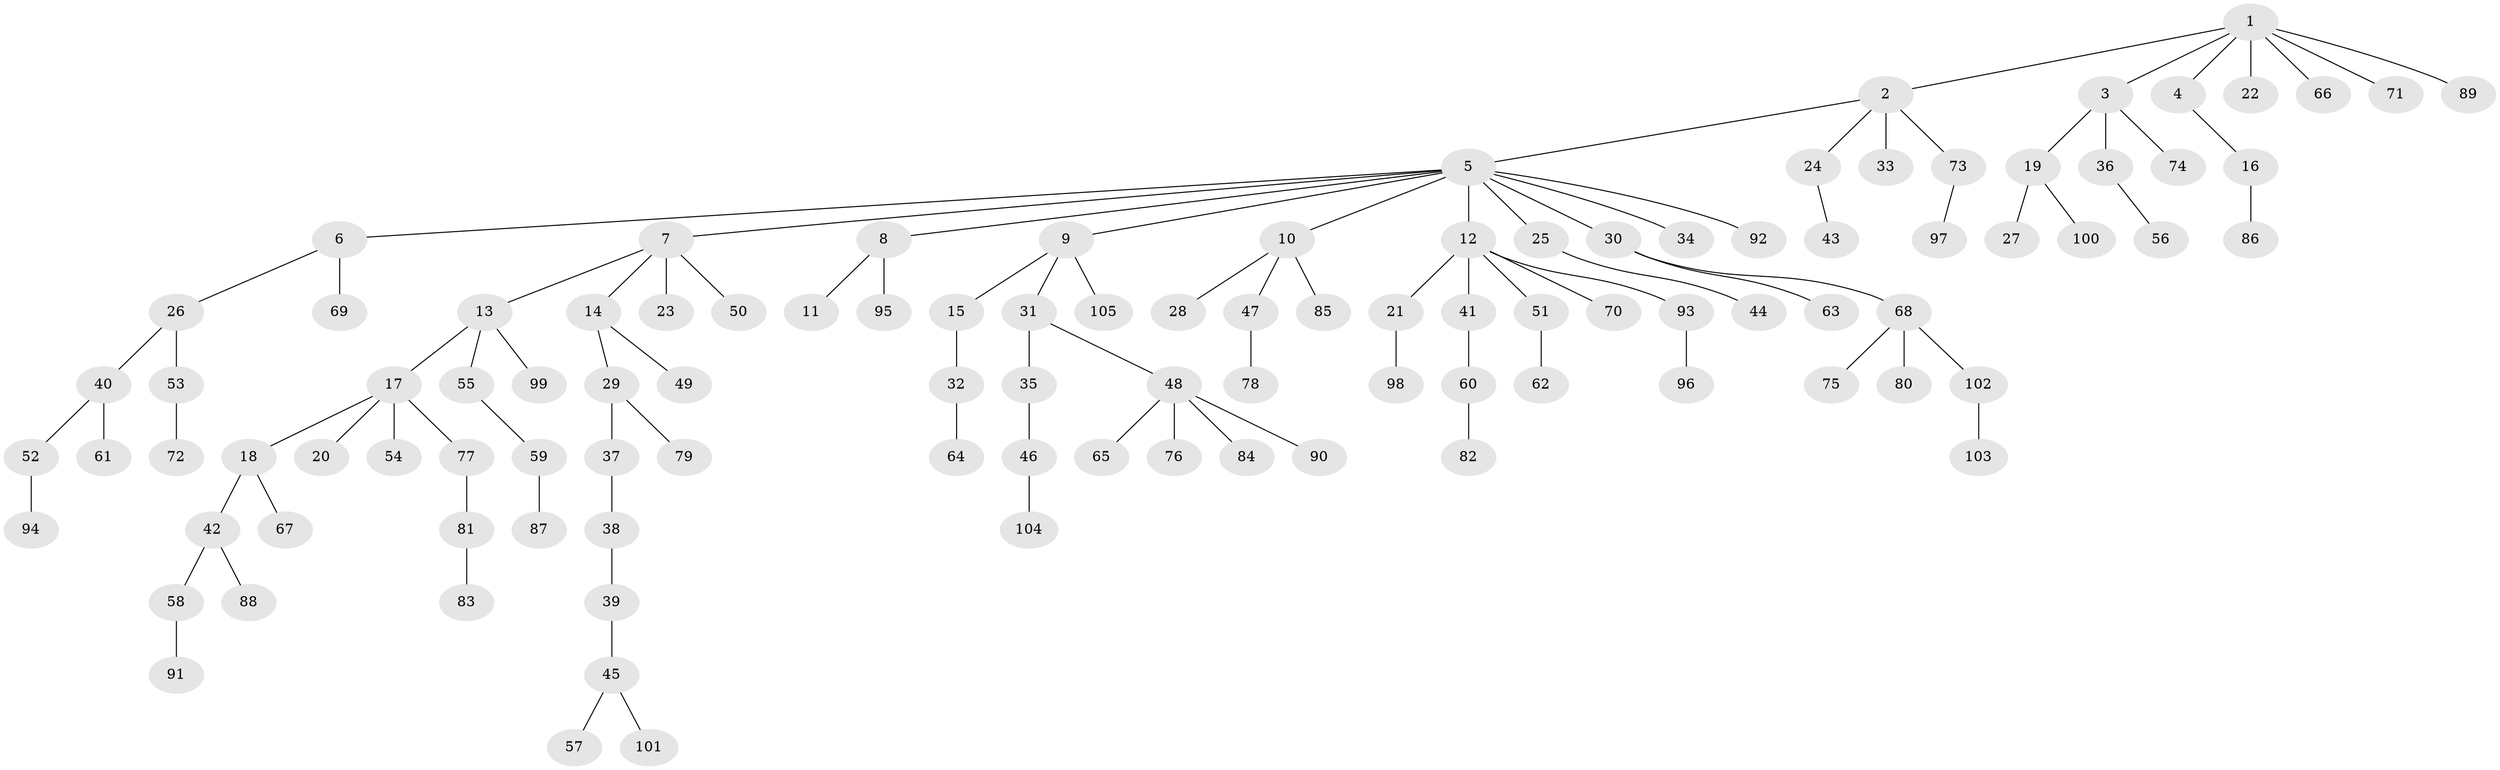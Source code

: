 // Generated by graph-tools (version 1.1) at 2025/36/03/09/25 02:36:38]
// undirected, 105 vertices, 104 edges
graph export_dot {
graph [start="1"]
  node [color=gray90,style=filled];
  1;
  2;
  3;
  4;
  5;
  6;
  7;
  8;
  9;
  10;
  11;
  12;
  13;
  14;
  15;
  16;
  17;
  18;
  19;
  20;
  21;
  22;
  23;
  24;
  25;
  26;
  27;
  28;
  29;
  30;
  31;
  32;
  33;
  34;
  35;
  36;
  37;
  38;
  39;
  40;
  41;
  42;
  43;
  44;
  45;
  46;
  47;
  48;
  49;
  50;
  51;
  52;
  53;
  54;
  55;
  56;
  57;
  58;
  59;
  60;
  61;
  62;
  63;
  64;
  65;
  66;
  67;
  68;
  69;
  70;
  71;
  72;
  73;
  74;
  75;
  76;
  77;
  78;
  79;
  80;
  81;
  82;
  83;
  84;
  85;
  86;
  87;
  88;
  89;
  90;
  91;
  92;
  93;
  94;
  95;
  96;
  97;
  98;
  99;
  100;
  101;
  102;
  103;
  104;
  105;
  1 -- 2;
  1 -- 3;
  1 -- 4;
  1 -- 22;
  1 -- 66;
  1 -- 71;
  1 -- 89;
  2 -- 5;
  2 -- 24;
  2 -- 33;
  2 -- 73;
  3 -- 19;
  3 -- 36;
  3 -- 74;
  4 -- 16;
  5 -- 6;
  5 -- 7;
  5 -- 8;
  5 -- 9;
  5 -- 10;
  5 -- 12;
  5 -- 25;
  5 -- 30;
  5 -- 34;
  5 -- 92;
  6 -- 26;
  6 -- 69;
  7 -- 13;
  7 -- 14;
  7 -- 23;
  7 -- 50;
  8 -- 11;
  8 -- 95;
  9 -- 15;
  9 -- 31;
  9 -- 105;
  10 -- 28;
  10 -- 47;
  10 -- 85;
  12 -- 21;
  12 -- 41;
  12 -- 51;
  12 -- 70;
  12 -- 93;
  13 -- 17;
  13 -- 55;
  13 -- 99;
  14 -- 29;
  14 -- 49;
  15 -- 32;
  16 -- 86;
  17 -- 18;
  17 -- 20;
  17 -- 54;
  17 -- 77;
  18 -- 42;
  18 -- 67;
  19 -- 27;
  19 -- 100;
  21 -- 98;
  24 -- 43;
  25 -- 44;
  26 -- 40;
  26 -- 53;
  29 -- 37;
  29 -- 79;
  30 -- 63;
  30 -- 68;
  31 -- 35;
  31 -- 48;
  32 -- 64;
  35 -- 46;
  36 -- 56;
  37 -- 38;
  38 -- 39;
  39 -- 45;
  40 -- 52;
  40 -- 61;
  41 -- 60;
  42 -- 58;
  42 -- 88;
  45 -- 57;
  45 -- 101;
  46 -- 104;
  47 -- 78;
  48 -- 65;
  48 -- 76;
  48 -- 84;
  48 -- 90;
  51 -- 62;
  52 -- 94;
  53 -- 72;
  55 -- 59;
  58 -- 91;
  59 -- 87;
  60 -- 82;
  68 -- 75;
  68 -- 80;
  68 -- 102;
  73 -- 97;
  77 -- 81;
  81 -- 83;
  93 -- 96;
  102 -- 103;
}
